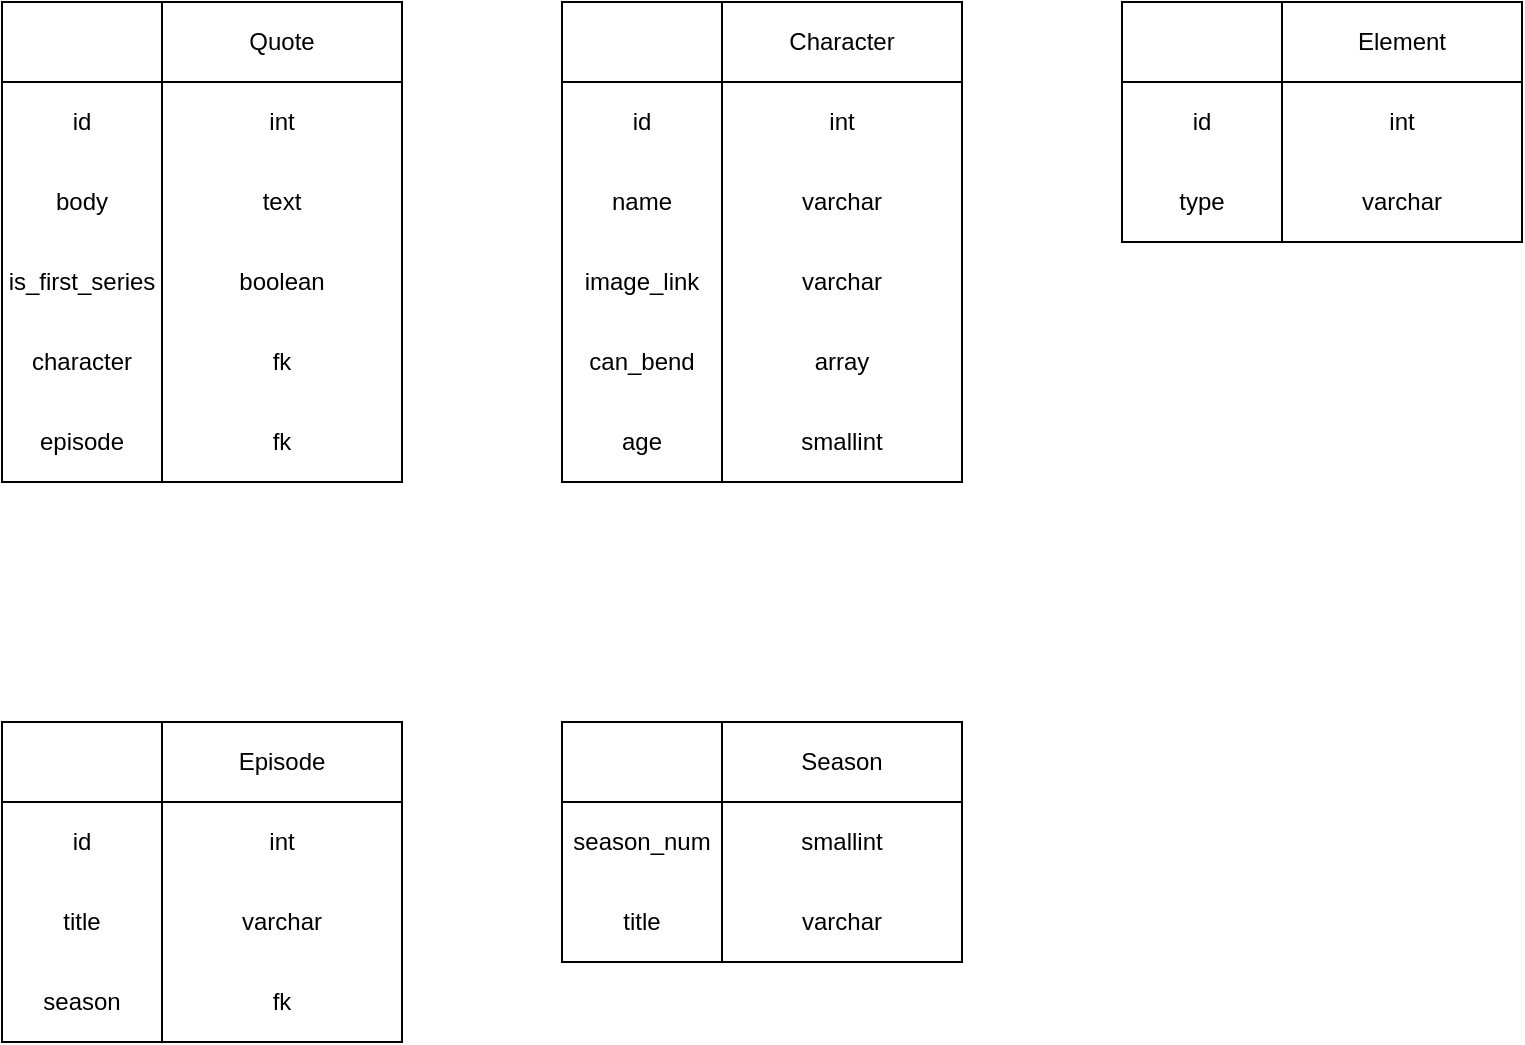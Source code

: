 <mxfile version="13.4.2" type="device"><diagram id="TJna4lVzLe7yTGEh9aCZ" name="Page-1"><mxGraphModel dx="668" dy="716" grid="1" gridSize="10" guides="1" tooltips="1" connect="1" arrows="1" fold="1" page="1" pageScale="1" pageWidth="850" pageHeight="1100" math="0" shadow="0"><root><mxCell id="0"/><mxCell id="1" parent="0"/><mxCell id="ywjre0v2_k_qkkwm3gCs-11" value="" style="shape=internalStorage;whiteSpace=wrap;html=1;backgroundOutline=1;dx=80;dy=40;" vertex="1" parent="1"><mxGeometry x="40" y="40" width="200" height="240" as="geometry"/></mxCell><mxCell id="ywjre0v2_k_qkkwm3gCs-12" value="Quote" style="text;html=1;strokeColor=none;fillColor=none;align=center;verticalAlign=middle;whiteSpace=wrap;rounded=0;" vertex="1" parent="1"><mxGeometry x="120" y="40" width="120" height="40" as="geometry"/></mxCell><mxCell id="ywjre0v2_k_qkkwm3gCs-13" value="id" style="text;html=1;strokeColor=none;fillColor=none;align=center;verticalAlign=middle;whiteSpace=wrap;rounded=0;" vertex="1" parent="1"><mxGeometry x="40" y="80" width="80" height="40" as="geometry"/></mxCell><mxCell id="ywjre0v2_k_qkkwm3gCs-14" value="int" style="text;html=1;strokeColor=none;fillColor=none;align=center;verticalAlign=middle;whiteSpace=wrap;rounded=0;" vertex="1" parent="1"><mxGeometry x="120" y="80" width="120" height="40" as="geometry"/></mxCell><mxCell id="ywjre0v2_k_qkkwm3gCs-15" value="body" style="text;html=1;strokeColor=none;fillColor=none;align=center;verticalAlign=middle;whiteSpace=wrap;rounded=0;" vertex="1" parent="1"><mxGeometry x="40" y="120" width="80" height="40" as="geometry"/></mxCell><mxCell id="ywjre0v2_k_qkkwm3gCs-16" value="text" style="text;html=1;strokeColor=none;fillColor=none;align=center;verticalAlign=middle;whiteSpace=wrap;rounded=0;" vertex="1" parent="1"><mxGeometry x="120" y="120" width="120" height="40" as="geometry"/></mxCell><mxCell id="ywjre0v2_k_qkkwm3gCs-17" value="episode" style="text;html=1;strokeColor=none;fillColor=none;align=center;verticalAlign=middle;whiteSpace=wrap;rounded=0;" vertex="1" parent="1"><mxGeometry x="40" y="240" width="80" height="40" as="geometry"/></mxCell><mxCell id="ywjre0v2_k_qkkwm3gCs-18" value="fk" style="text;html=1;strokeColor=none;fillColor=none;align=center;verticalAlign=middle;whiteSpace=wrap;rounded=0;" vertex="1" parent="1"><mxGeometry x="120" y="240" width="120" height="40" as="geometry"/></mxCell><mxCell id="ywjre0v2_k_qkkwm3gCs-21" value="is_first_series" style="text;html=1;strokeColor=none;fillColor=none;align=center;verticalAlign=middle;whiteSpace=wrap;rounded=0;" vertex="1" parent="1"><mxGeometry x="40" y="160" width="80" height="40" as="geometry"/></mxCell><mxCell id="ywjre0v2_k_qkkwm3gCs-22" value="boolean" style="text;html=1;strokeColor=none;fillColor=none;align=center;verticalAlign=middle;whiteSpace=wrap;rounded=0;" vertex="1" parent="1"><mxGeometry x="120" y="160" width="120" height="40" as="geometry"/></mxCell><mxCell id="ywjre0v2_k_qkkwm3gCs-23" value="" style="shape=internalStorage;whiteSpace=wrap;html=1;backgroundOutline=1;dx=80;dy=40;" vertex="1" parent="1"><mxGeometry x="320" y="40" width="200" height="240" as="geometry"/></mxCell><mxCell id="ywjre0v2_k_qkkwm3gCs-24" value="Character" style="text;html=1;strokeColor=none;fillColor=none;align=center;verticalAlign=middle;whiteSpace=wrap;rounded=0;" vertex="1" parent="1"><mxGeometry x="400" y="40" width="120" height="40" as="geometry"/></mxCell><mxCell id="ywjre0v2_k_qkkwm3gCs-25" value="id" style="text;html=1;strokeColor=none;fillColor=none;align=center;verticalAlign=middle;whiteSpace=wrap;rounded=0;" vertex="1" parent="1"><mxGeometry x="320" y="80" width="80" height="40" as="geometry"/></mxCell><mxCell id="ywjre0v2_k_qkkwm3gCs-26" value="int" style="text;html=1;strokeColor=none;fillColor=none;align=center;verticalAlign=middle;whiteSpace=wrap;rounded=0;" vertex="1" parent="1"><mxGeometry x="400" y="80" width="120" height="40" as="geometry"/></mxCell><mxCell id="ywjre0v2_k_qkkwm3gCs-27" value="name" style="text;html=1;strokeColor=none;fillColor=none;align=center;verticalAlign=middle;whiteSpace=wrap;rounded=0;" vertex="1" parent="1"><mxGeometry x="320" y="120" width="80" height="40" as="geometry"/></mxCell><mxCell id="ywjre0v2_k_qkkwm3gCs-28" value="varchar" style="text;html=1;strokeColor=none;fillColor=none;align=center;verticalAlign=middle;whiteSpace=wrap;rounded=0;" vertex="1" parent="1"><mxGeometry x="400" y="120" width="120" height="40" as="geometry"/></mxCell><mxCell id="ywjre0v2_k_qkkwm3gCs-29" value="can_bend" style="text;html=1;strokeColor=none;fillColor=none;align=center;verticalAlign=middle;whiteSpace=wrap;rounded=0;" vertex="1" parent="1"><mxGeometry x="320" y="200" width="80" height="40" as="geometry"/></mxCell><mxCell id="ywjre0v2_k_qkkwm3gCs-30" value="array" style="text;html=1;strokeColor=none;fillColor=none;align=center;verticalAlign=middle;whiteSpace=wrap;rounded=0;" vertex="1" parent="1"><mxGeometry x="400" y="200" width="120" height="40" as="geometry"/></mxCell><mxCell id="ywjre0v2_k_qkkwm3gCs-31" value="age" style="text;html=1;strokeColor=none;fillColor=none;align=center;verticalAlign=middle;whiteSpace=wrap;rounded=0;" vertex="1" parent="1"><mxGeometry x="320" y="240" width="80" height="40" as="geometry"/></mxCell><mxCell id="ywjre0v2_k_qkkwm3gCs-32" value="smallint" style="text;html=1;strokeColor=none;fillColor=none;align=center;verticalAlign=middle;whiteSpace=wrap;rounded=0;" vertex="1" parent="1"><mxGeometry x="400" y="240" width="120" height="40" as="geometry"/></mxCell><mxCell id="ywjre0v2_k_qkkwm3gCs-33" value="image_link" style="text;html=1;strokeColor=none;fillColor=none;align=center;verticalAlign=middle;whiteSpace=wrap;rounded=0;" vertex="1" parent="1"><mxGeometry x="320" y="160" width="80" height="40" as="geometry"/></mxCell><mxCell id="ywjre0v2_k_qkkwm3gCs-34" value="varchar" style="text;html=1;strokeColor=none;fillColor=none;align=center;verticalAlign=middle;whiteSpace=wrap;rounded=0;" vertex="1" parent="1"><mxGeometry x="400" y="160" width="120" height="40" as="geometry"/></mxCell><mxCell id="ywjre0v2_k_qkkwm3gCs-35" value="character" style="text;html=1;strokeColor=none;fillColor=none;align=center;verticalAlign=middle;whiteSpace=wrap;rounded=0;" vertex="1" parent="1"><mxGeometry x="40" y="200" width="80" height="40" as="geometry"/></mxCell><mxCell id="ywjre0v2_k_qkkwm3gCs-36" value="fk" style="text;html=1;strokeColor=none;fillColor=none;align=center;verticalAlign=middle;whiteSpace=wrap;rounded=0;" vertex="1" parent="1"><mxGeometry x="120" y="200" width="120" height="40" as="geometry"/></mxCell><mxCell id="ywjre0v2_k_qkkwm3gCs-37" value="" style="shape=internalStorage;whiteSpace=wrap;html=1;backgroundOutline=1;dx=80;dy=40;" vertex="1" parent="1"><mxGeometry x="600" y="40" width="200" height="120" as="geometry"/></mxCell><mxCell id="ywjre0v2_k_qkkwm3gCs-38" value="Element" style="text;html=1;strokeColor=none;fillColor=none;align=center;verticalAlign=middle;whiteSpace=wrap;rounded=0;" vertex="1" parent="1"><mxGeometry x="680" y="40" width="120" height="40" as="geometry"/></mxCell><mxCell id="ywjre0v2_k_qkkwm3gCs-39" value="id" style="text;html=1;strokeColor=none;fillColor=none;align=center;verticalAlign=middle;whiteSpace=wrap;rounded=0;" vertex="1" parent="1"><mxGeometry x="600" y="80" width="80" height="40" as="geometry"/></mxCell><mxCell id="ywjre0v2_k_qkkwm3gCs-40" value="int" style="text;html=1;strokeColor=none;fillColor=none;align=center;verticalAlign=middle;whiteSpace=wrap;rounded=0;" vertex="1" parent="1"><mxGeometry x="680" y="80" width="120" height="40" as="geometry"/></mxCell><mxCell id="ywjre0v2_k_qkkwm3gCs-41" value="type" style="text;html=1;strokeColor=none;fillColor=none;align=center;verticalAlign=middle;whiteSpace=wrap;rounded=0;" vertex="1" parent="1"><mxGeometry x="600" y="120" width="80" height="40" as="geometry"/></mxCell><mxCell id="ywjre0v2_k_qkkwm3gCs-42" value="varchar" style="text;html=1;strokeColor=none;fillColor=none;align=center;verticalAlign=middle;whiteSpace=wrap;rounded=0;" vertex="1" parent="1"><mxGeometry x="680" y="120" width="120" height="40" as="geometry"/></mxCell><mxCell id="ywjre0v2_k_qkkwm3gCs-49" style="edgeStyle=orthogonalEdgeStyle;rounded=0;orthogonalLoop=1;jettySize=auto;html=1;exitX=0.5;exitY=1;exitDx=0;exitDy=0;" edge="1" parent="1" source="ywjre0v2_k_qkkwm3gCs-37" target="ywjre0v2_k_qkkwm3gCs-37"><mxGeometry relative="1" as="geometry"/></mxCell><mxCell id="ywjre0v2_k_qkkwm3gCs-50" value="" style="shape=internalStorage;whiteSpace=wrap;html=1;backgroundOutline=1;dx=80;dy=40;" vertex="1" parent="1"><mxGeometry x="40" y="400" width="200" height="160" as="geometry"/></mxCell><mxCell id="ywjre0v2_k_qkkwm3gCs-51" value="Episode" style="text;html=1;strokeColor=none;fillColor=none;align=center;verticalAlign=middle;whiteSpace=wrap;rounded=0;" vertex="1" parent="1"><mxGeometry x="120" y="400" width="120" height="40" as="geometry"/></mxCell><mxCell id="ywjre0v2_k_qkkwm3gCs-52" value="id" style="text;html=1;strokeColor=none;fillColor=none;align=center;verticalAlign=middle;whiteSpace=wrap;rounded=0;" vertex="1" parent="1"><mxGeometry x="40" y="440" width="80" height="40" as="geometry"/></mxCell><mxCell id="ywjre0v2_k_qkkwm3gCs-53" value="int" style="text;html=1;strokeColor=none;fillColor=none;align=center;verticalAlign=middle;whiteSpace=wrap;rounded=0;" vertex="1" parent="1"><mxGeometry x="120" y="440" width="120" height="40" as="geometry"/></mxCell><mxCell id="ywjre0v2_k_qkkwm3gCs-54" value="title" style="text;html=1;strokeColor=none;fillColor=none;align=center;verticalAlign=middle;whiteSpace=wrap;rounded=0;" vertex="1" parent="1"><mxGeometry x="40" y="480" width="80" height="40" as="geometry"/></mxCell><mxCell id="ywjre0v2_k_qkkwm3gCs-55" value="varchar" style="text;html=1;strokeColor=none;fillColor=none;align=center;verticalAlign=middle;whiteSpace=wrap;rounded=0;" vertex="1" parent="1"><mxGeometry x="120" y="480" width="120" height="40" as="geometry"/></mxCell><mxCell id="ywjre0v2_k_qkkwm3gCs-60" value="season" style="text;html=1;strokeColor=none;fillColor=none;align=center;verticalAlign=middle;whiteSpace=wrap;rounded=0;" vertex="1" parent="1"><mxGeometry x="40" y="520" width="80" height="40" as="geometry"/></mxCell><mxCell id="ywjre0v2_k_qkkwm3gCs-61" value="fk" style="text;html=1;strokeColor=none;fillColor=none;align=center;verticalAlign=middle;whiteSpace=wrap;rounded=0;" vertex="1" parent="1"><mxGeometry x="120" y="520" width="120" height="40" as="geometry"/></mxCell><mxCell id="ywjre0v2_k_qkkwm3gCs-62" value="" style="shape=internalStorage;whiteSpace=wrap;html=1;backgroundOutline=1;dx=80;dy=40;" vertex="1" parent="1"><mxGeometry x="320" y="400" width="200" height="120" as="geometry"/></mxCell><mxCell id="ywjre0v2_k_qkkwm3gCs-63" value="Season" style="text;html=1;strokeColor=none;fillColor=none;align=center;verticalAlign=middle;whiteSpace=wrap;rounded=0;" vertex="1" parent="1"><mxGeometry x="400" y="400" width="120" height="40" as="geometry"/></mxCell><mxCell id="ywjre0v2_k_qkkwm3gCs-64" value="season_num" style="text;html=1;strokeColor=none;fillColor=none;align=center;verticalAlign=middle;whiteSpace=wrap;rounded=0;" vertex="1" parent="1"><mxGeometry x="320" y="440" width="80" height="40" as="geometry"/></mxCell><mxCell id="ywjre0v2_k_qkkwm3gCs-65" value="smallint" style="text;html=1;strokeColor=none;fillColor=none;align=center;verticalAlign=middle;whiteSpace=wrap;rounded=0;" vertex="1" parent="1"><mxGeometry x="400" y="440" width="120" height="40" as="geometry"/></mxCell><mxCell id="ywjre0v2_k_qkkwm3gCs-66" value="title" style="text;html=1;strokeColor=none;fillColor=none;align=center;verticalAlign=middle;whiteSpace=wrap;rounded=0;" vertex="1" parent="1"><mxGeometry x="320" y="480" width="80" height="40" as="geometry"/></mxCell><mxCell id="ywjre0v2_k_qkkwm3gCs-67" value="varchar" style="text;html=1;strokeColor=none;fillColor=none;align=center;verticalAlign=middle;whiteSpace=wrap;rounded=0;" vertex="1" parent="1"><mxGeometry x="400" y="480" width="120" height="40" as="geometry"/></mxCell></root></mxGraphModel></diagram></mxfile>